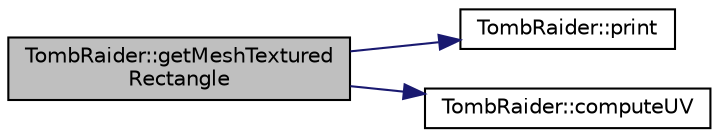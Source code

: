digraph "TombRaider::getMeshTexturedRectangle"
{
 // INTERACTIVE_SVG=YES
  edge [fontname="Helvetica",fontsize="10",labelfontname="Helvetica",labelfontsize="10"];
  node [fontname="Helvetica",fontsize="10",shape=record];
  rankdir="LR";
  Node1 [label="TombRaider::getMeshTextured\lRectangle",height=0.2,width=0.4,color="black", fillcolor="grey75", style="filled" fontcolor="black"];
  Node1 -> Node2 [color="midnightblue",fontsize="10",style="solid",fontname="Helvetica"];
  Node2 [label="TombRaider::print",height=0.2,width=0.4,color="black", fillcolor="white", style="filled",URL="$class_tomb_raider.html#a0789f85ca23981025700c29214cfa8f3"];
  Node1 -> Node3 [color="midnightblue",fontsize="10",style="solid",fontname="Helvetica"];
  Node3 [label="TombRaider::computeUV",height=0.2,width=0.4,color="black", fillcolor="white", style="filled",URL="$class_tomb_raider.html#a8a366fe631d3d9bf9e20d2579680668e",tooltip="Returns computed UV in u and v. "];
}
